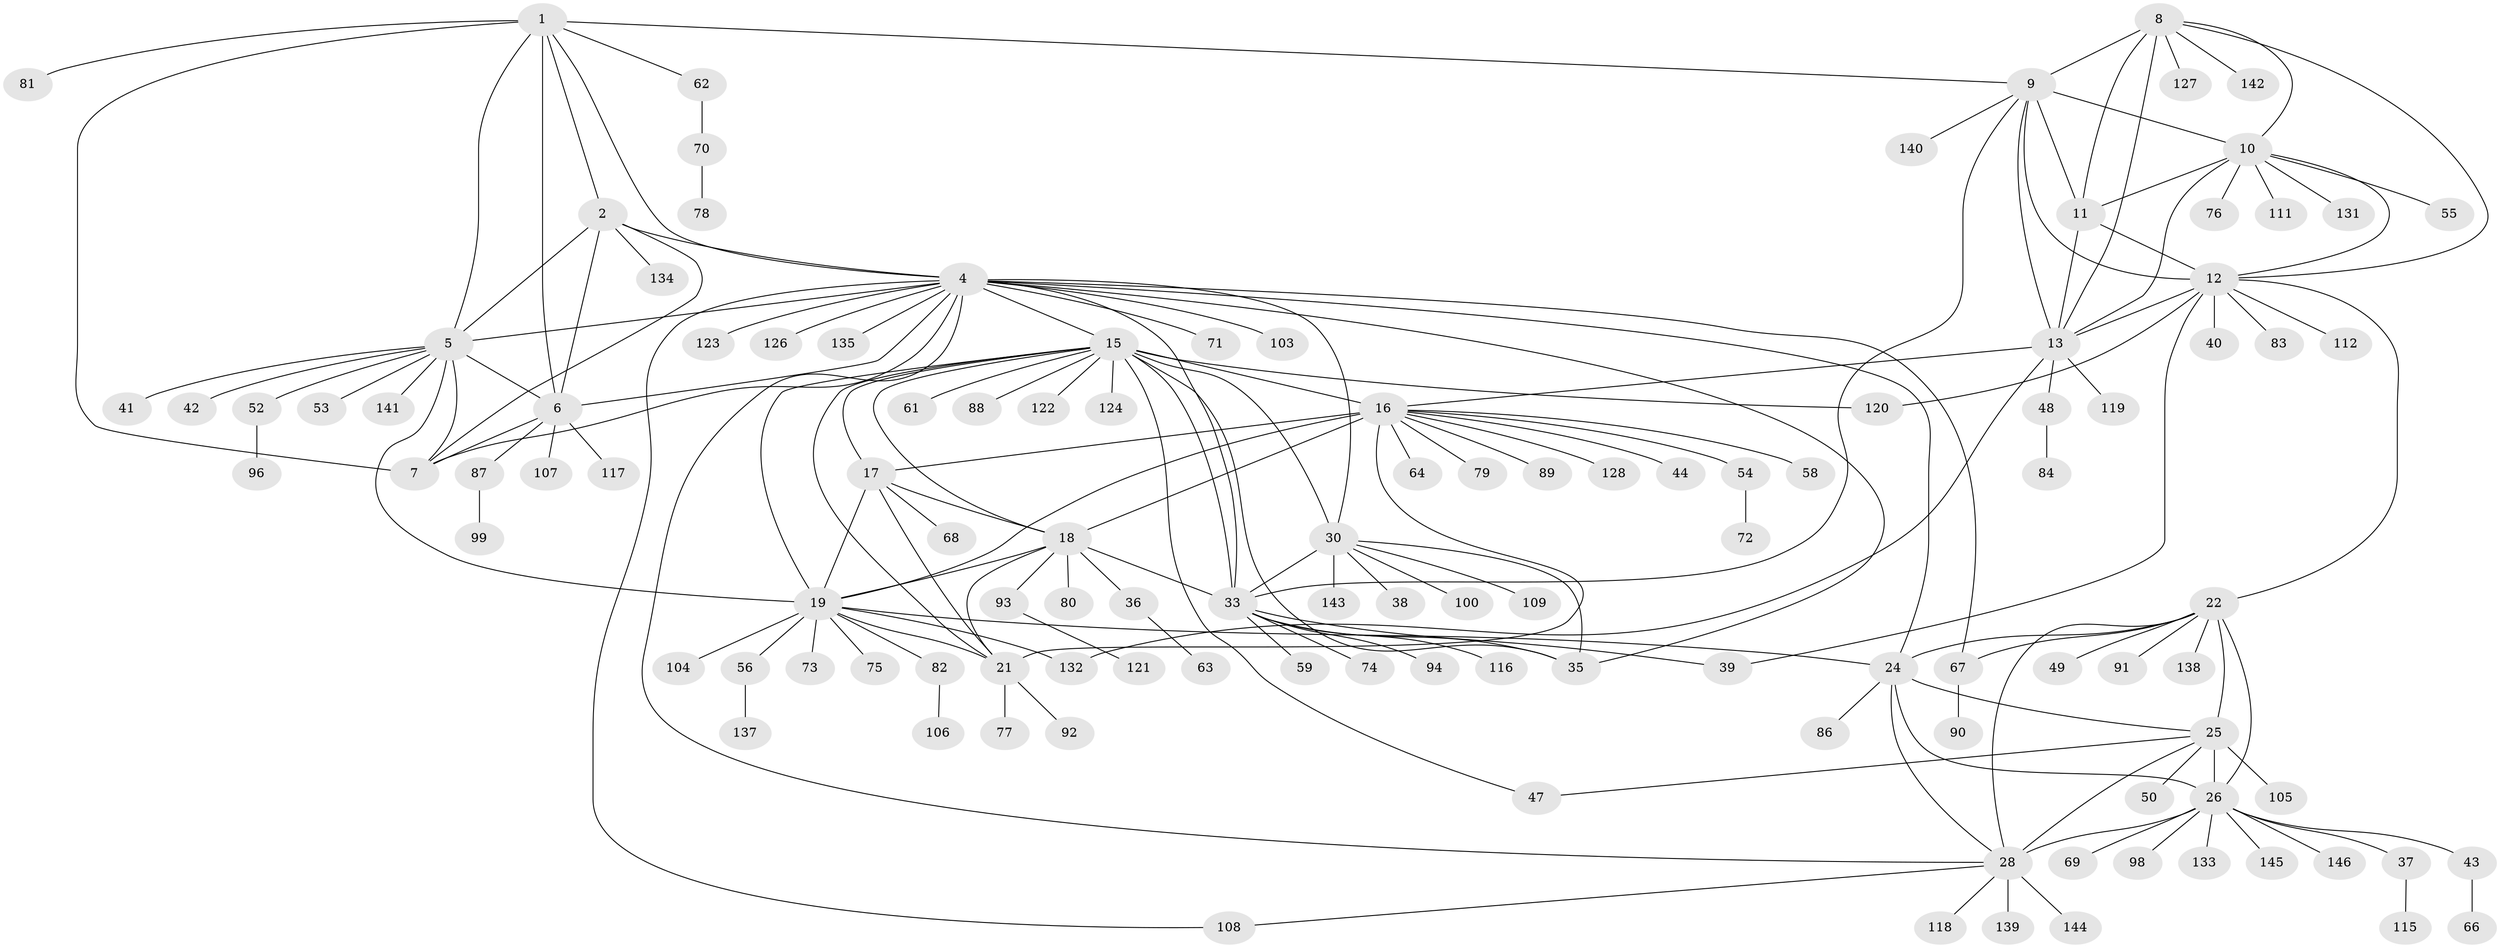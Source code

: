 // Generated by graph-tools (version 1.1) at 2025/52/02/27/25 19:52:14]
// undirected, 119 vertices, 173 edges
graph export_dot {
graph [start="1"]
  node [color=gray90,style=filled];
  1 [super="+3"];
  2 [super="+125"];
  4 [super="+32"];
  5 [super="+101"];
  6 [super="+51"];
  7;
  8 [super="+102"];
  9 [super="+14"];
  10;
  11 [super="+95"];
  12 [super="+45"];
  13 [super="+97"];
  15 [super="+29"];
  16 [super="+20"];
  17;
  18 [super="+57"];
  19 [super="+46"];
  21;
  22 [super="+23"];
  24;
  25;
  26 [super="+27"];
  28 [super="+65"];
  30 [super="+31"];
  33 [super="+34"];
  35 [super="+60"];
  36;
  37 [super="+113"];
  38;
  39;
  40;
  41;
  42;
  43;
  44;
  47 [super="+136"];
  48;
  49;
  50;
  52 [super="+85"];
  53;
  54;
  55;
  56;
  58;
  59;
  61;
  62;
  63;
  64;
  66;
  67;
  68;
  69;
  70;
  71;
  72;
  73;
  74;
  75;
  76 [super="+114"];
  77;
  78;
  79;
  80;
  81;
  82;
  83;
  84;
  86;
  87;
  88;
  89;
  90;
  91 [super="+129"];
  92;
  93;
  94;
  96 [super="+110"];
  98;
  99;
  100;
  103;
  104;
  105;
  106;
  107;
  108;
  109;
  111;
  112;
  115;
  116;
  117;
  118;
  119 [super="+130"];
  120;
  121;
  122;
  123;
  124;
  126;
  127;
  128;
  131;
  132;
  133;
  134;
  135;
  137;
  138;
  139;
  140;
  141;
  142;
  143;
  144;
  145;
  146;
  1 -- 2 [weight=2];
  1 -- 4 [weight=2];
  1 -- 5 [weight=2];
  1 -- 6 [weight=2];
  1 -- 7 [weight=2];
  1 -- 62;
  1 -- 81;
  1 -- 9;
  2 -- 4;
  2 -- 5;
  2 -- 6;
  2 -- 7;
  2 -- 134;
  4 -- 5;
  4 -- 6;
  4 -- 7;
  4 -- 28;
  4 -- 67;
  4 -- 71;
  4 -- 123;
  4 -- 135;
  4 -- 33 [weight=2];
  4 -- 35;
  4 -- 103;
  4 -- 108;
  4 -- 24;
  4 -- 126;
  4 -- 30 [weight=2];
  4 -- 15;
  5 -- 6;
  5 -- 7;
  5 -- 19;
  5 -- 41;
  5 -- 42;
  5 -- 52;
  5 -- 53;
  5 -- 141;
  6 -- 7;
  6 -- 87;
  6 -- 107;
  6 -- 117;
  8 -- 9 [weight=2];
  8 -- 10;
  8 -- 11;
  8 -- 12;
  8 -- 13;
  8 -- 142;
  8 -- 127;
  9 -- 10 [weight=2];
  9 -- 11 [weight=2];
  9 -- 12 [weight=2];
  9 -- 13 [weight=2];
  9 -- 33;
  9 -- 140;
  10 -- 11;
  10 -- 12;
  10 -- 13;
  10 -- 55;
  10 -- 76;
  10 -- 111;
  10 -- 131;
  11 -- 12;
  11 -- 13;
  12 -- 13;
  12 -- 39;
  12 -- 40;
  12 -- 83;
  12 -- 112;
  12 -- 120;
  12 -- 22;
  13 -- 16;
  13 -- 48;
  13 -- 119;
  13 -- 132;
  15 -- 16 [weight=2];
  15 -- 17;
  15 -- 18;
  15 -- 19;
  15 -- 21;
  15 -- 122;
  15 -- 124;
  15 -- 33 [weight=2];
  15 -- 35;
  15 -- 47;
  15 -- 88;
  15 -- 120;
  15 -- 61;
  15 -- 30 [weight=2];
  16 -- 17 [weight=2];
  16 -- 18 [weight=2];
  16 -- 19 [weight=2];
  16 -- 21 [weight=2];
  16 -- 54;
  16 -- 58;
  16 -- 64;
  16 -- 79;
  16 -- 89;
  16 -- 128;
  16 -- 44;
  17 -- 18;
  17 -- 19;
  17 -- 21;
  17 -- 68;
  18 -- 19;
  18 -- 21;
  18 -- 36;
  18 -- 93;
  18 -- 80;
  18 -- 33;
  19 -- 21;
  19 -- 24;
  19 -- 56;
  19 -- 75;
  19 -- 82;
  19 -- 104;
  19 -- 132;
  19 -- 73;
  21 -- 77;
  21 -- 92;
  22 -- 24 [weight=2];
  22 -- 25 [weight=2];
  22 -- 26 [weight=4];
  22 -- 28 [weight=2];
  22 -- 138;
  22 -- 67;
  22 -- 49;
  22 -- 91;
  24 -- 25;
  24 -- 26 [weight=2];
  24 -- 28;
  24 -- 86;
  25 -- 26 [weight=2];
  25 -- 28;
  25 -- 47;
  25 -- 50;
  25 -- 105;
  26 -- 28 [weight=2];
  26 -- 69;
  26 -- 146;
  26 -- 98;
  26 -- 37;
  26 -- 133;
  26 -- 43;
  26 -- 145;
  28 -- 108;
  28 -- 118;
  28 -- 139;
  28 -- 144;
  30 -- 33 [weight=4];
  30 -- 35 [weight=2];
  30 -- 38;
  30 -- 100;
  30 -- 109;
  30 -- 143;
  33 -- 35 [weight=2];
  33 -- 39;
  33 -- 59;
  33 -- 74;
  33 -- 116;
  33 -- 94;
  36 -- 63;
  37 -- 115;
  43 -- 66;
  48 -- 84;
  52 -- 96;
  54 -- 72;
  56 -- 137;
  62 -- 70;
  67 -- 90;
  70 -- 78;
  82 -- 106;
  87 -- 99;
  93 -- 121;
}
